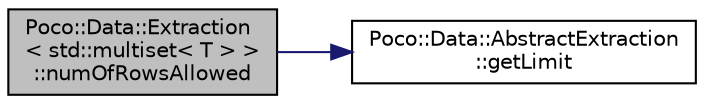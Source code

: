digraph "Poco::Data::Extraction&lt; std::multiset&lt; T &gt; &gt;::numOfRowsAllowed"
{
 // LATEX_PDF_SIZE
  edge [fontname="Helvetica",fontsize="10",labelfontname="Helvetica",labelfontsize="10"];
  node [fontname="Helvetica",fontsize="10",shape=record];
  rankdir="LR";
  Node1 [label="Poco::Data::Extraction\l\< std::multiset\< T \> \>\l::numOfRowsAllowed",height=0.2,width=0.4,color="black", fillcolor="grey75", style="filled", fontcolor="black",tooltip=" "];
  Node1 -> Node2 [color="midnightblue",fontsize="10",style="solid"];
  Node2 [label="Poco::Data::AbstractExtraction\l::getLimit",height=0.2,width=0.4,color="black", fillcolor="white", style="filled",URL="$classPoco_1_1Data_1_1AbstractExtraction.html#abe71ea70f076ce2f9645e1baa76fe7e4",tooltip="Sets the limit."];
}
